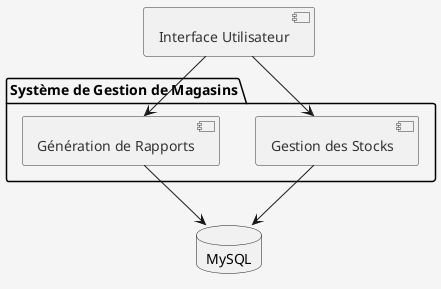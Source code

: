 @startuml Niveau1
skinparam {
  BackgroundColor #F5F5F5
  ComponentBorderColor #333
  ComponentFontColor #333
}


package "Système de Gestion de Magasins" as system {
  [Gestion des Stocks] as stocks
  [Génération de Rapports] as rapports
}

[Interface Utilisateur] as ui
database "MySQL" as db

stocks -r-> db
rapports --> db
ui --> stocks
ui --> rapports

@enduml